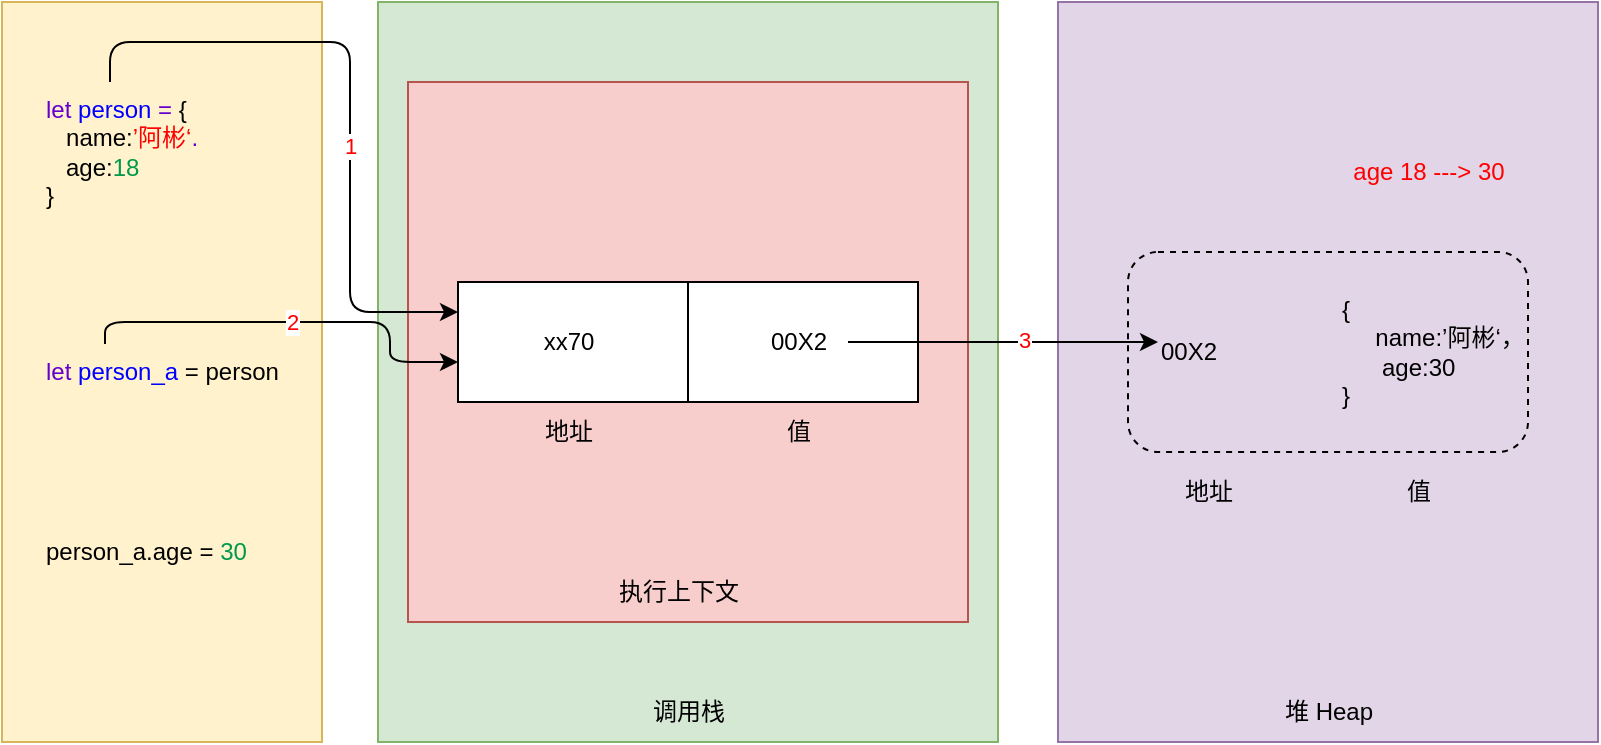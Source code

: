 <mxfile version="20.5.1" type="github">
  <diagram id="HtqMNdJtDmf-TRIfRn1n" name="第 1 页">
    <mxGraphModel dx="1240" dy="690" grid="1" gridSize="10" guides="1" tooltips="1" connect="1" arrows="1" fold="1" page="1" pageScale="1" pageWidth="3300" pageHeight="4681" math="0" shadow="0">
      <root>
        <mxCell id="0" />
        <mxCell id="1" parent="0" />
        <mxCell id="s_xAK0sFMNAaGBV6w1YZ-1" value="" style="rounded=0;whiteSpace=wrap;html=1;fillColor=#fff2cc;strokeColor=#d6b656;" vertex="1" parent="1">
          <mxGeometry x="332" y="160" width="160" height="370" as="geometry" />
        </mxCell>
        <mxCell id="s_xAK0sFMNAaGBV6w1YZ-2" value="&lt;div&gt;&lt;font color=&quot;#6600cc&quot;&gt;let &lt;/font&gt;&lt;font color=&quot;#0000ff&quot;&gt;person&lt;/font&gt;&lt;font color=&quot;#6600cc&quot;&gt; = &lt;/font&gt;{&lt;/div&gt;&lt;font color=&quot;#6600cc&quot;&gt;&amp;nbsp; &amp;nbsp;&lt;/font&gt;name:&lt;font color=&quot;#ff0000&quot;&gt;’阿彬‘&lt;/font&gt;&lt;font color=&quot;#6600cc&quot;&gt;.&lt;br&gt;&lt;/font&gt;&amp;nbsp; &amp;nbsp;age:&lt;font color=&quot;#00994d&quot;&gt;18&lt;/font&gt;&lt;br&gt;&lt;div&gt;}&lt;/div&gt;" style="text;html=1;align=left;verticalAlign=middle;resizable=0;points=[];autosize=1;strokeColor=none;fillColor=none;" vertex="1" parent="1">
          <mxGeometry x="352" y="200" width="100" height="70" as="geometry" />
        </mxCell>
        <mxCell id="s_xAK0sFMNAaGBV6w1YZ-3" value="&lt;font color=&quot;#6600cc&quot;&gt;let &lt;/font&gt;&lt;font color=&quot;#0000ff&quot;&gt;person_a&lt;/font&gt; = person" style="text;html=1;align=left;verticalAlign=middle;resizable=0;points=[];autosize=1;strokeColor=none;fillColor=none;" vertex="1" parent="1">
          <mxGeometry x="352" y="330" width="140" height="30" as="geometry" />
        </mxCell>
        <mxCell id="s_xAK0sFMNAaGBV6w1YZ-4" value="person_a.age =&lt;font color=&quot;#0000ff&quot;&gt; &lt;/font&gt;&lt;font color=&quot;#00994d&quot;&gt;30&lt;/font&gt;" style="text;html=1;align=left;verticalAlign=middle;resizable=0;points=[];autosize=1;strokeColor=none;fillColor=none;" vertex="1" parent="1">
          <mxGeometry x="352" y="420" width="120" height="30" as="geometry" />
        </mxCell>
        <mxCell id="s_xAK0sFMNAaGBV6w1YZ-5" value="" style="rounded=0;whiteSpace=wrap;html=1;fillColor=#d5e8d4;strokeColor=#82b366;" vertex="1" parent="1">
          <mxGeometry x="520" y="160" width="310" height="370" as="geometry" />
        </mxCell>
        <mxCell id="s_xAK0sFMNAaGBV6w1YZ-6" value="调用栈" style="text;html=1;align=center;verticalAlign=middle;resizable=0;points=[];autosize=1;strokeColor=none;fillColor=none;fontColor=#000000;" vertex="1" parent="1">
          <mxGeometry x="645" y="500" width="60" height="30" as="geometry" />
        </mxCell>
        <mxCell id="s_xAK0sFMNAaGBV6w1YZ-7" value="" style="whiteSpace=wrap;html=1;fillColor=#f8cecc;strokeColor=#b85450;" vertex="1" parent="1">
          <mxGeometry x="535" y="200" width="280" height="270" as="geometry" />
        </mxCell>
        <mxCell id="s_xAK0sFMNAaGBV6w1YZ-8" value="执行上下文" style="text;html=1;align=center;verticalAlign=middle;resizable=0;points=[];autosize=1;strokeColor=none;fillColor=none;fontColor=#000000;" vertex="1" parent="1">
          <mxGeometry x="630" y="440" width="80" height="30" as="geometry" />
        </mxCell>
        <mxCell id="s_xAK0sFMNAaGBV6w1YZ-24" value="" style="group" vertex="1" connectable="0" parent="1">
          <mxGeometry x="560" y="300" width="230" height="60" as="geometry" />
        </mxCell>
        <mxCell id="s_xAK0sFMNAaGBV6w1YZ-9" value="" style="rounded=0;whiteSpace=wrap;html=1;fontColor=#000000;" vertex="1" parent="s_xAK0sFMNAaGBV6w1YZ-24">
          <mxGeometry width="230" height="60" as="geometry" />
        </mxCell>
        <mxCell id="s_xAK0sFMNAaGBV6w1YZ-11" value="xx70" style="text;html=1;align=center;verticalAlign=middle;resizable=0;points=[];autosize=1;strokeColor=none;fillColor=none;fontColor=#000000;" vertex="1" parent="s_xAK0sFMNAaGBV6w1YZ-24">
          <mxGeometry x="30" y="15" width="50" height="30" as="geometry" />
        </mxCell>
        <mxCell id="s_xAK0sFMNAaGBV6w1YZ-12" value="00X2" style="text;html=1;align=center;verticalAlign=middle;resizable=0;points=[];autosize=1;strokeColor=none;fillColor=none;fontColor=#000000;" vertex="1" parent="s_xAK0sFMNAaGBV6w1YZ-24">
          <mxGeometry x="145" y="15" width="50" height="30" as="geometry" />
        </mxCell>
        <mxCell id="s_xAK0sFMNAaGBV6w1YZ-10" value="" style="endArrow=none;html=1;rounded=0;fontColor=#000000;entryX=0.5;entryY=0;entryDx=0;entryDy=0;exitX=0.5;exitY=1;exitDx=0;exitDy=0;" edge="1" parent="s_xAK0sFMNAaGBV6w1YZ-24" source="s_xAK0sFMNAaGBV6w1YZ-9" target="s_xAK0sFMNAaGBV6w1YZ-9">
          <mxGeometry width="50" height="50" relative="1" as="geometry">
            <mxPoint x="260" y="500" as="sourcePoint" />
            <mxPoint x="310" y="450" as="targetPoint" />
          </mxGeometry>
        </mxCell>
        <mxCell id="s_xAK0sFMNAaGBV6w1YZ-25" value="" style="rounded=0;whiteSpace=wrap;html=1;fillColor=#e1d5e7;strokeColor=#9673a6;" vertex="1" parent="1">
          <mxGeometry x="860" y="160" width="270" height="370" as="geometry" />
        </mxCell>
        <mxCell id="s_xAK0sFMNAaGBV6w1YZ-26" value="00X2" style="text;html=1;align=center;verticalAlign=middle;resizable=0;points=[];autosize=1;strokeColor=none;fillColor=none;fontColor=#000000;" vertex="1" parent="1">
          <mxGeometry x="900" y="320" width="50" height="30" as="geometry" />
        </mxCell>
        <mxCell id="s_xAK0sFMNAaGBV6w1YZ-27" value="堆 Heap" style="text;html=1;align=center;verticalAlign=middle;resizable=0;points=[];autosize=1;strokeColor=none;fillColor=none;fontColor=#000000;" vertex="1" parent="1">
          <mxGeometry x="960" y="500" width="70" height="30" as="geometry" />
        </mxCell>
        <mxCell id="s_xAK0sFMNAaGBV6w1YZ-28" value="{&lt;br&gt;&amp;nbsp; &amp;nbsp; &amp;nbsp;name:’阿彬‘，&lt;br&gt;&amp;nbsp; &amp;nbsp; &amp;nbsp; age:30&lt;br&gt;}" style="text;html=1;align=left;verticalAlign=middle;resizable=0;points=[];autosize=1;strokeColor=none;fillColor=none;fontColor=#000000;" vertex="1" parent="1">
          <mxGeometry x="1000" y="300" width="110" height="70" as="geometry" />
        </mxCell>
        <mxCell id="s_xAK0sFMNAaGBV6w1YZ-29" value="地址" style="text;html=1;align=center;verticalAlign=middle;resizable=0;points=[];autosize=1;strokeColor=none;fillColor=none;fontColor=#000000;" vertex="1" parent="1">
          <mxGeometry x="590" y="360" width="50" height="30" as="geometry" />
        </mxCell>
        <mxCell id="s_xAK0sFMNAaGBV6w1YZ-30" value="值" style="text;html=1;align=center;verticalAlign=middle;resizable=0;points=[];autosize=1;strokeColor=none;fillColor=none;fontColor=#000000;" vertex="1" parent="1">
          <mxGeometry x="710" y="360" width="40" height="30" as="geometry" />
        </mxCell>
        <mxCell id="s_xAK0sFMNAaGBV6w1YZ-32" value="地址" style="text;html=1;align=center;verticalAlign=middle;resizable=0;points=[];autosize=1;strokeColor=none;fillColor=none;fontColor=#000000;" vertex="1" parent="1">
          <mxGeometry x="910" y="390" width="50" height="30" as="geometry" />
        </mxCell>
        <mxCell id="s_xAK0sFMNAaGBV6w1YZ-33" value="值" style="text;html=1;align=center;verticalAlign=middle;resizable=0;points=[];autosize=1;strokeColor=none;fillColor=none;fontColor=#000000;" vertex="1" parent="1">
          <mxGeometry x="1020" y="390" width="40" height="30" as="geometry" />
        </mxCell>
        <mxCell id="s_xAK0sFMNAaGBV6w1YZ-34" value="" style="rounded=1;whiteSpace=wrap;html=1;fillColor=none;dashed=1;" vertex="1" parent="1">
          <mxGeometry x="895" y="285" width="200" height="100" as="geometry" />
        </mxCell>
        <mxCell id="s_xAK0sFMNAaGBV6w1YZ-35" style="edgeStyle=orthogonalEdgeStyle;rounded=0;orthogonalLoop=1;jettySize=auto;html=1;fontColor=#000000;" edge="1" parent="1" source="s_xAK0sFMNAaGBV6w1YZ-12">
          <mxGeometry relative="1" as="geometry">
            <mxPoint x="910" y="330" as="targetPoint" />
          </mxGeometry>
        </mxCell>
        <mxCell id="s_xAK0sFMNAaGBV6w1YZ-43" value="3" style="edgeLabel;html=1;align=center;verticalAlign=middle;resizable=0;points=[];fontColor=#FF0000;" vertex="1" connectable="0" parent="s_xAK0sFMNAaGBV6w1YZ-35">
          <mxGeometry x="0.13" y="2" relative="1" as="geometry">
            <mxPoint as="offset" />
          </mxGeometry>
        </mxCell>
        <mxCell id="s_xAK0sFMNAaGBV6w1YZ-38" style="edgeStyle=orthogonalEdgeStyle;rounded=1;orthogonalLoop=1;jettySize=auto;html=1;entryX=0;entryY=0.25;entryDx=0;entryDy=0;fontColor=#000000;" edge="1" parent="1" source="s_xAK0sFMNAaGBV6w1YZ-2" target="s_xAK0sFMNAaGBV6w1YZ-9">
          <mxGeometry relative="1" as="geometry">
            <Array as="points">
              <mxPoint x="386" y="180" />
              <mxPoint x="506" y="180" />
              <mxPoint x="506" y="315" />
            </Array>
          </mxGeometry>
        </mxCell>
        <mxCell id="s_xAK0sFMNAaGBV6w1YZ-40" value="&lt;font color=&quot;#ff0000&quot;&gt;1&lt;/font&gt;" style="edgeLabel;html=1;align=center;verticalAlign=middle;resizable=0;points=[];fontColor=#000000;" vertex="1" connectable="0" parent="s_xAK0sFMNAaGBV6w1YZ-38">
          <mxGeometry x="0.165" relative="1" as="geometry">
            <mxPoint as="offset" />
          </mxGeometry>
        </mxCell>
        <mxCell id="s_xAK0sFMNAaGBV6w1YZ-39" style="edgeStyle=orthogonalEdgeStyle;rounded=1;orthogonalLoop=1;jettySize=auto;html=1;fontColor=#000000;exitX=0.225;exitY=0.033;exitDx=0;exitDy=0;exitPerimeter=0;" edge="1" parent="1" source="s_xAK0sFMNAaGBV6w1YZ-3">
          <mxGeometry relative="1" as="geometry">
            <mxPoint x="560" y="340" as="targetPoint" />
            <Array as="points">
              <mxPoint x="384" y="320" />
              <mxPoint x="526" y="320" />
              <mxPoint x="526" y="340" />
            </Array>
          </mxGeometry>
        </mxCell>
        <mxCell id="s_xAK0sFMNAaGBV6w1YZ-41" value="&lt;font color=&quot;#ff0000&quot;&gt;2&lt;/font&gt;" style="edgeLabel;html=1;align=center;verticalAlign=middle;resizable=0;points=[];fontColor=#000000;" vertex="1" connectable="0" parent="s_xAK0sFMNAaGBV6w1YZ-39">
          <mxGeometry x="0.003" relative="1" as="geometry">
            <mxPoint as="offset" />
          </mxGeometry>
        </mxCell>
        <mxCell id="s_xAK0sFMNAaGBV6w1YZ-44" value="age 18 ---&amp;gt; 30&lt;br&gt;" style="text;html=1;align=center;verticalAlign=middle;resizable=0;points=[];autosize=1;strokeColor=none;fillColor=none;fontColor=#FF0000;" vertex="1" parent="1">
          <mxGeometry x="995" y="230" width="100" height="30" as="geometry" />
        </mxCell>
      </root>
    </mxGraphModel>
  </diagram>
</mxfile>
